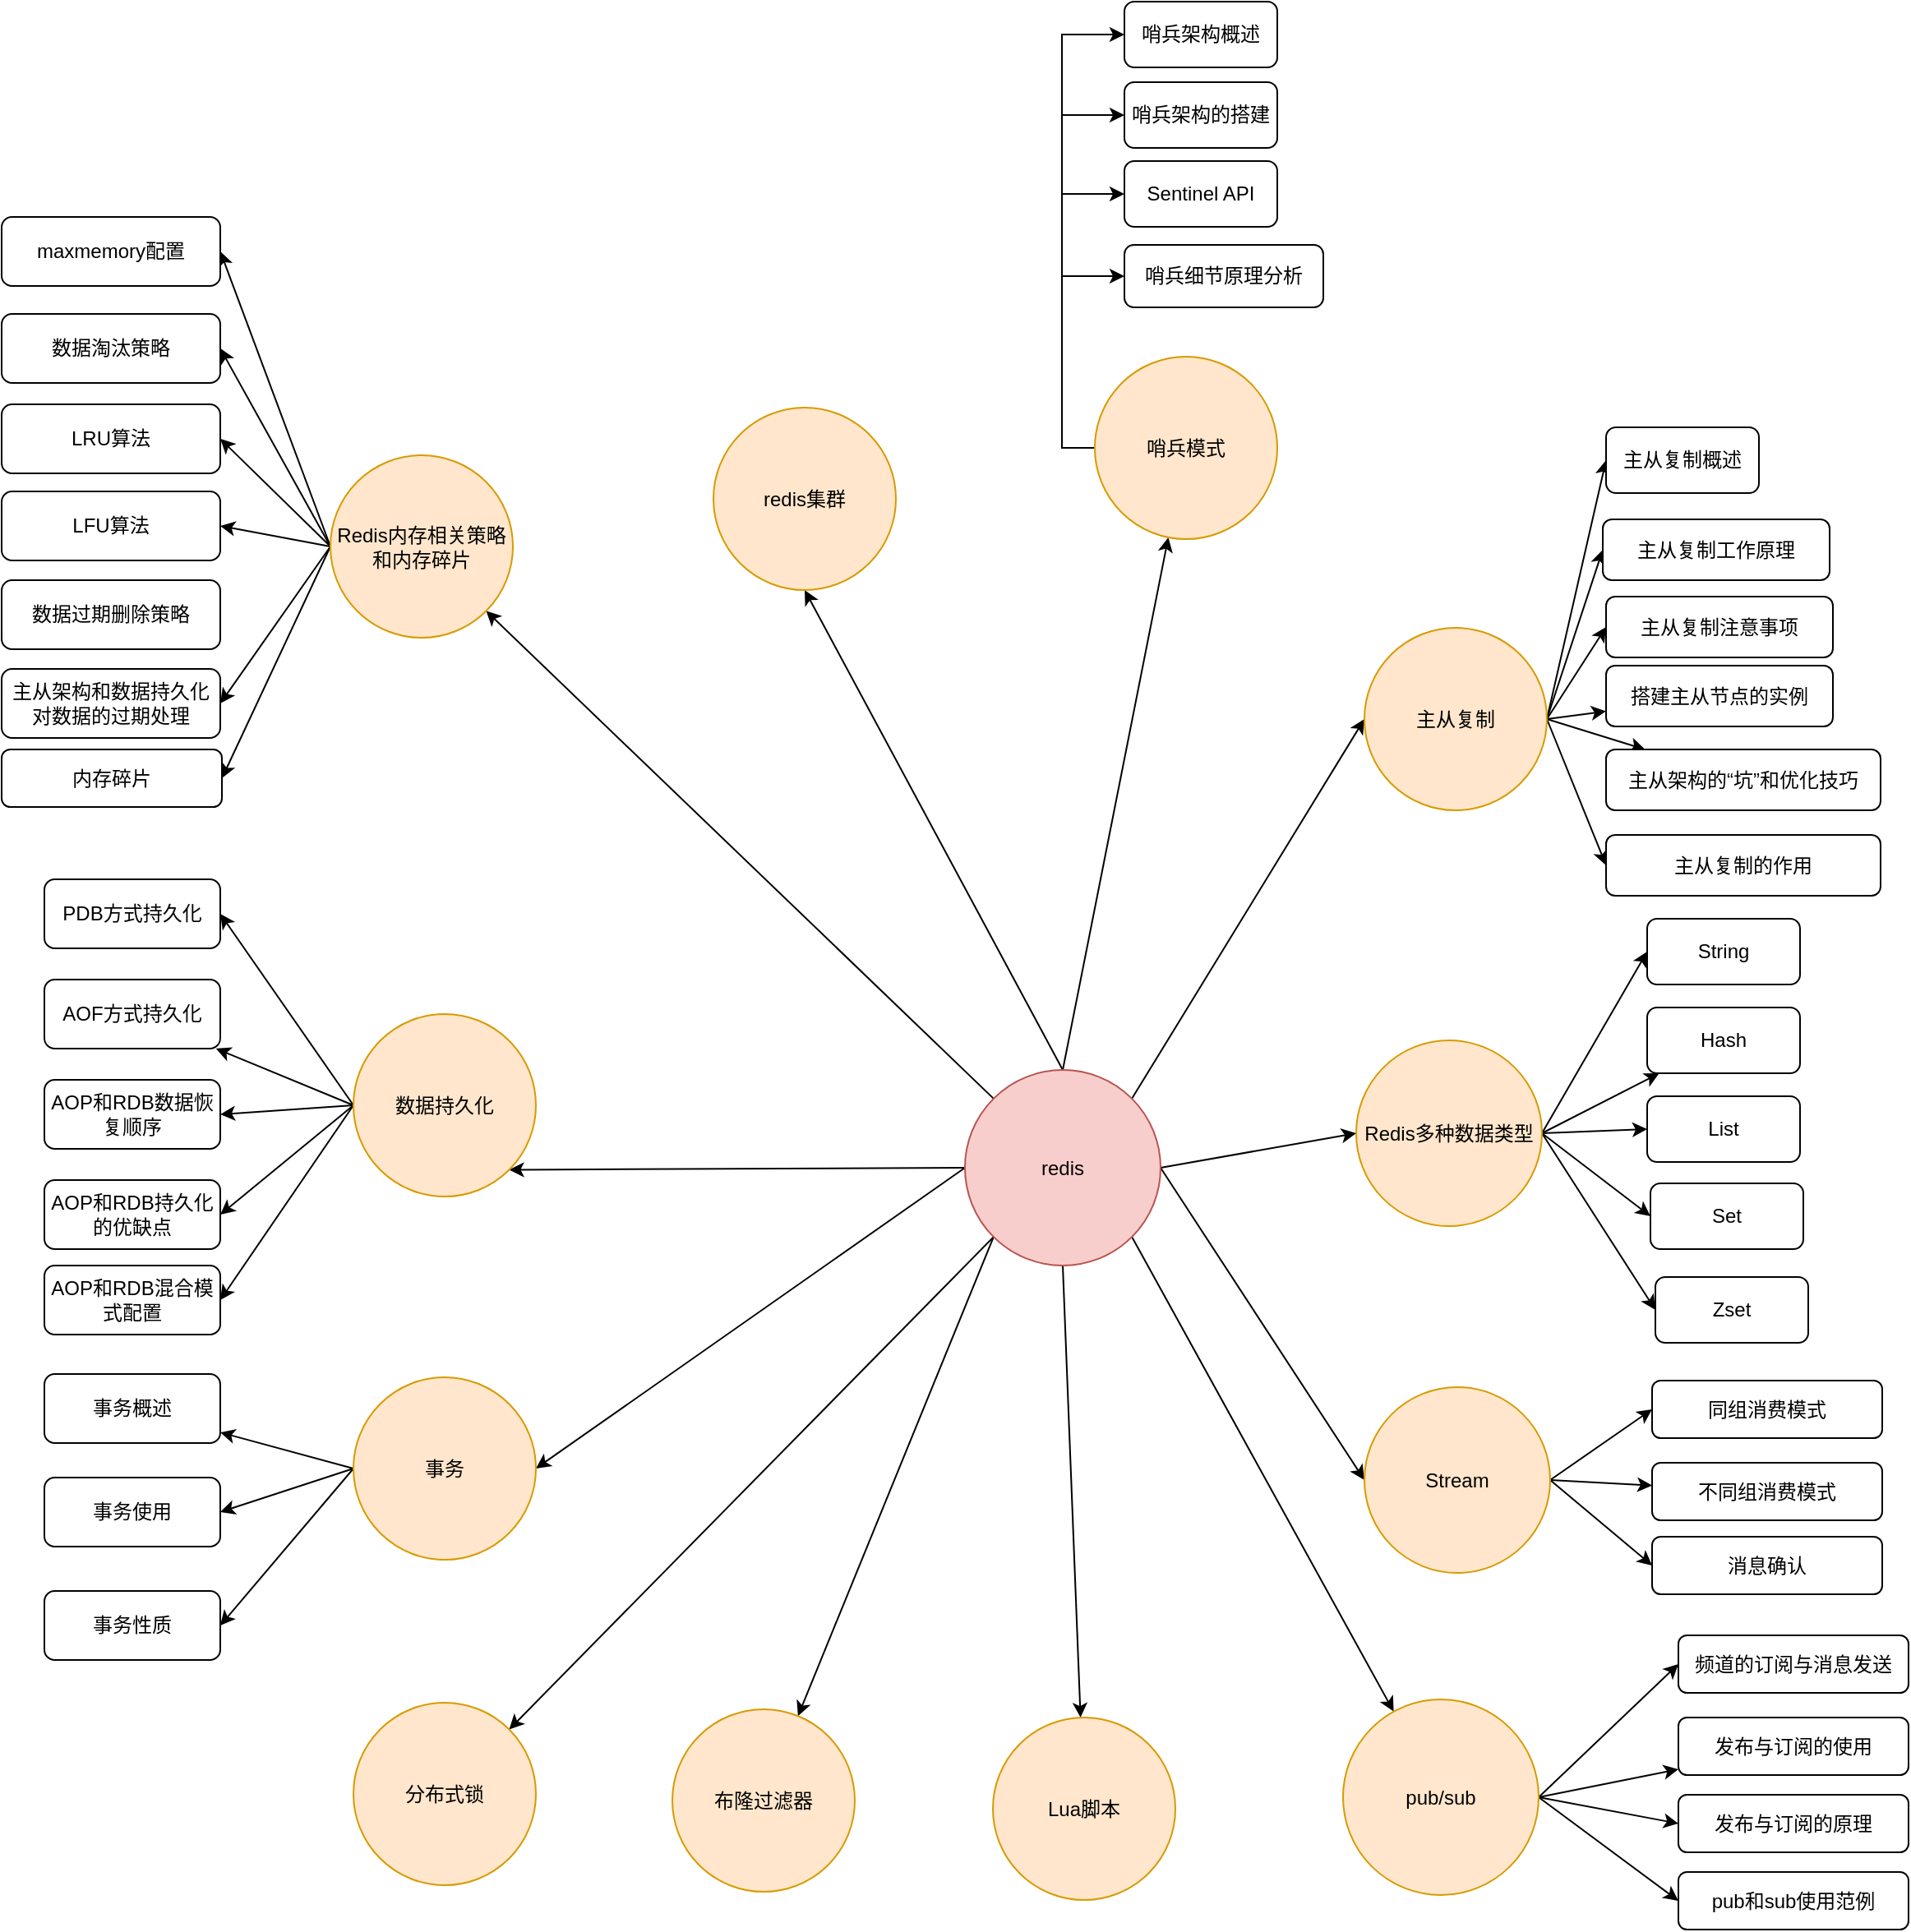 <mxfile version="21.2.8" type="device">
  <diagram name="第 1 页" id="2-SYM5lfsD9GtKTZFdou">
    <mxGraphModel dx="1434" dy="3180" grid="0" gridSize="10" guides="1" tooltips="1" connect="1" arrows="1" fold="1" page="1" pageScale="1" pageWidth="1654" pageHeight="2336" math="0" shadow="0">
      <root>
        <mxCell id="0" />
        <mxCell id="1" parent="0" />
        <mxCell id="FZ158toC4fLBrXG42H8F-3" style="rounded=0;orthogonalLoop=1;jettySize=auto;html=1;exitX=1;exitY=0.5;exitDx=0;exitDy=0;entryX=0;entryY=0.5;entryDx=0;entryDy=0;" edge="1" parent="1" source="FZ158toC4fLBrXG42H8F-1" target="FZ158toC4fLBrXG42H8F-2">
          <mxGeometry relative="1" as="geometry" />
        </mxCell>
        <mxCell id="FZ158toC4fLBrXG42H8F-15" style="rounded=0;orthogonalLoop=1;jettySize=auto;html=1;exitX=0;exitY=0.5;exitDx=0;exitDy=0;entryX=1;entryY=1;entryDx=0;entryDy=0;" edge="1" parent="1" source="FZ158toC4fLBrXG42H8F-1" target="FZ158toC4fLBrXG42H8F-14">
          <mxGeometry relative="1" as="geometry" />
        </mxCell>
        <mxCell id="FZ158toC4fLBrXG42H8F-36" style="rounded=0;orthogonalLoop=1;jettySize=auto;html=1;exitX=0.5;exitY=1;exitDx=0;exitDy=0;" edge="1" parent="1" source="FZ158toC4fLBrXG42H8F-1" target="FZ158toC4fLBrXG42H8F-35">
          <mxGeometry relative="1" as="geometry" />
        </mxCell>
        <mxCell id="FZ158toC4fLBrXG42H8F-38" style="rounded=0;orthogonalLoop=1;jettySize=auto;html=1;exitX=1;exitY=1;exitDx=0;exitDy=0;" edge="1" parent="1" source="FZ158toC4fLBrXG42H8F-1" target="FZ158toC4fLBrXG42H8F-37">
          <mxGeometry relative="1" as="geometry" />
        </mxCell>
        <mxCell id="FZ158toC4fLBrXG42H8F-50" style="rounded=0;orthogonalLoop=1;jettySize=auto;html=1;exitX=1;exitY=0.5;exitDx=0;exitDy=0;entryX=0;entryY=0.5;entryDx=0;entryDy=0;" edge="1" parent="1" source="FZ158toC4fLBrXG42H8F-1" target="FZ158toC4fLBrXG42H8F-49">
          <mxGeometry relative="1" as="geometry" />
        </mxCell>
        <mxCell id="FZ158toC4fLBrXG42H8F-61" style="rounded=0;orthogonalLoop=1;jettySize=auto;html=1;exitX=1;exitY=0;exitDx=0;exitDy=0;entryX=0;entryY=0.5;entryDx=0;entryDy=0;" edge="1" parent="1" source="FZ158toC4fLBrXG42H8F-1" target="FZ158toC4fLBrXG42H8F-59">
          <mxGeometry relative="1" as="geometry" />
        </mxCell>
        <mxCell id="FZ158toC4fLBrXG42H8F-78" style="rounded=0;orthogonalLoop=1;jettySize=auto;html=1;exitX=0.5;exitY=0;exitDx=0;exitDy=0;" edge="1" parent="1" source="FZ158toC4fLBrXG42H8F-1" target="FZ158toC4fLBrXG42H8F-77">
          <mxGeometry relative="1" as="geometry" />
        </mxCell>
        <mxCell id="FZ158toC4fLBrXG42H8F-88" style="rounded=0;orthogonalLoop=1;jettySize=auto;html=1;exitX=0;exitY=1;exitDx=0;exitDy=0;" edge="1" parent="1" source="FZ158toC4fLBrXG42H8F-1" target="FZ158toC4fLBrXG42H8F-87">
          <mxGeometry relative="1" as="geometry" />
        </mxCell>
        <mxCell id="FZ158toC4fLBrXG42H8F-91" style="rounded=0;orthogonalLoop=1;jettySize=auto;html=1;exitX=0;exitY=0;exitDx=0;exitDy=0;entryX=1;entryY=1;entryDx=0;entryDy=0;" edge="1" parent="1" source="FZ158toC4fLBrXG42H8F-1" target="FZ158toC4fLBrXG42H8F-89">
          <mxGeometry relative="1" as="geometry" />
        </mxCell>
        <mxCell id="FZ158toC4fLBrXG42H8F-105" style="rounded=0;orthogonalLoop=1;jettySize=auto;html=1;exitX=0;exitY=1;exitDx=0;exitDy=0;entryX=1;entryY=0;entryDx=0;entryDy=0;" edge="1" parent="1" source="FZ158toC4fLBrXG42H8F-1" target="FZ158toC4fLBrXG42H8F-104">
          <mxGeometry relative="1" as="geometry" />
        </mxCell>
        <mxCell id="FZ158toC4fLBrXG42H8F-106" style="rounded=0;orthogonalLoop=1;jettySize=auto;html=1;exitX=0;exitY=0.5;exitDx=0;exitDy=0;entryX=1;entryY=0.5;entryDx=0;entryDy=0;" edge="1" parent="1" source="FZ158toC4fLBrXG42H8F-1" target="FZ158toC4fLBrXG42H8F-26">
          <mxGeometry relative="1" as="geometry" />
        </mxCell>
        <mxCell id="FZ158toC4fLBrXG42H8F-108" style="rounded=0;orthogonalLoop=1;jettySize=auto;html=1;exitX=0.5;exitY=0;exitDx=0;exitDy=0;entryX=0.5;entryY=1;entryDx=0;entryDy=0;" edge="1" parent="1" source="FZ158toC4fLBrXG42H8F-1" target="FZ158toC4fLBrXG42H8F-107">
          <mxGeometry relative="1" as="geometry" />
        </mxCell>
        <mxCell id="FZ158toC4fLBrXG42H8F-1" value="redis" style="ellipse;whiteSpace=wrap;html=1;aspect=fixed;fillColor=#f8cecc;strokeColor=#b85450;" vertex="1" parent="1">
          <mxGeometry x="609" y="396" width="119" height="119" as="geometry" />
        </mxCell>
        <mxCell id="FZ158toC4fLBrXG42H8F-5" style="rounded=0;orthogonalLoop=1;jettySize=auto;html=1;exitX=1;exitY=0.5;exitDx=0;exitDy=0;entryX=0;entryY=0.5;entryDx=0;entryDy=0;" edge="1" parent="1" source="FZ158toC4fLBrXG42H8F-2" target="FZ158toC4fLBrXG42H8F-4">
          <mxGeometry relative="1" as="geometry" />
        </mxCell>
        <mxCell id="FZ158toC4fLBrXG42H8F-7" style="rounded=0;orthogonalLoop=1;jettySize=auto;html=1;exitX=1;exitY=0.5;exitDx=0;exitDy=0;" edge="1" parent="1" source="FZ158toC4fLBrXG42H8F-2" target="FZ158toC4fLBrXG42H8F-6">
          <mxGeometry relative="1" as="geometry" />
        </mxCell>
        <mxCell id="FZ158toC4fLBrXG42H8F-9" style="rounded=0;orthogonalLoop=1;jettySize=auto;html=1;exitX=1;exitY=0.5;exitDx=0;exitDy=0;entryX=0;entryY=0.5;entryDx=0;entryDy=0;" edge="1" parent="1" source="FZ158toC4fLBrXG42H8F-2" target="FZ158toC4fLBrXG42H8F-8">
          <mxGeometry relative="1" as="geometry" />
        </mxCell>
        <mxCell id="FZ158toC4fLBrXG42H8F-12" style="rounded=0;orthogonalLoop=1;jettySize=auto;html=1;exitX=1;exitY=0.5;exitDx=0;exitDy=0;entryX=0;entryY=0.5;entryDx=0;entryDy=0;" edge="1" parent="1" source="FZ158toC4fLBrXG42H8F-2" target="FZ158toC4fLBrXG42H8F-10">
          <mxGeometry relative="1" as="geometry" />
        </mxCell>
        <mxCell id="FZ158toC4fLBrXG42H8F-13" style="rounded=0;orthogonalLoop=1;jettySize=auto;html=1;exitX=1;exitY=0.5;exitDx=0;exitDy=0;entryX=0;entryY=0.5;entryDx=0;entryDy=0;" edge="1" parent="1" source="FZ158toC4fLBrXG42H8F-2" target="FZ158toC4fLBrXG42H8F-11">
          <mxGeometry relative="1" as="geometry" />
        </mxCell>
        <mxCell id="FZ158toC4fLBrXG42H8F-2" value="Redis多种数据类型" style="ellipse;whiteSpace=wrap;html=1;aspect=fixed;fillColor=#ffe6cc;strokeColor=#d79b00;" vertex="1" parent="1">
          <mxGeometry x="847" y="378" width="113" height="113" as="geometry" />
        </mxCell>
        <mxCell id="FZ158toC4fLBrXG42H8F-4" value="String" style="rounded=1;whiteSpace=wrap;html=1;" vertex="1" parent="1">
          <mxGeometry x="1024" y="304" width="93" height="40" as="geometry" />
        </mxCell>
        <mxCell id="FZ158toC4fLBrXG42H8F-6" value="Hash" style="rounded=1;whiteSpace=wrap;html=1;" vertex="1" parent="1">
          <mxGeometry x="1024" y="358" width="93" height="40" as="geometry" />
        </mxCell>
        <mxCell id="FZ158toC4fLBrXG42H8F-8" value="List" style="rounded=1;whiteSpace=wrap;html=1;" vertex="1" parent="1">
          <mxGeometry x="1024" y="412" width="93" height="40" as="geometry" />
        </mxCell>
        <mxCell id="FZ158toC4fLBrXG42H8F-10" value="Set" style="rounded=1;whiteSpace=wrap;html=1;" vertex="1" parent="1">
          <mxGeometry x="1026" y="465" width="93" height="40" as="geometry" />
        </mxCell>
        <mxCell id="FZ158toC4fLBrXG42H8F-11" value="Zset" style="rounded=1;whiteSpace=wrap;html=1;" vertex="1" parent="1">
          <mxGeometry x="1029" y="522" width="93" height="40" as="geometry" />
        </mxCell>
        <mxCell id="FZ158toC4fLBrXG42H8F-17" style="rounded=0;orthogonalLoop=1;jettySize=auto;html=1;exitX=0;exitY=0.5;exitDx=0;exitDy=0;entryX=1;entryY=0.5;entryDx=0;entryDy=0;" edge="1" parent="1" source="FZ158toC4fLBrXG42H8F-14" target="FZ158toC4fLBrXG42H8F-16">
          <mxGeometry relative="1" as="geometry" />
        </mxCell>
        <mxCell id="FZ158toC4fLBrXG42H8F-19" style="rounded=0;orthogonalLoop=1;jettySize=auto;html=1;exitX=0;exitY=0.5;exitDx=0;exitDy=0;" edge="1" parent="1" source="FZ158toC4fLBrXG42H8F-14" target="FZ158toC4fLBrXG42H8F-18">
          <mxGeometry relative="1" as="geometry" />
        </mxCell>
        <mxCell id="FZ158toC4fLBrXG42H8F-21" style="rounded=0;orthogonalLoop=1;jettySize=auto;html=1;exitX=0;exitY=0.5;exitDx=0;exitDy=0;entryX=1;entryY=0.5;entryDx=0;entryDy=0;" edge="1" parent="1" source="FZ158toC4fLBrXG42H8F-14" target="FZ158toC4fLBrXG42H8F-20">
          <mxGeometry relative="1" as="geometry" />
        </mxCell>
        <mxCell id="FZ158toC4fLBrXG42H8F-24" style="rounded=0;orthogonalLoop=1;jettySize=auto;html=1;exitX=0;exitY=0.5;exitDx=0;exitDy=0;entryX=1;entryY=0.5;entryDx=0;entryDy=0;" edge="1" parent="1" source="FZ158toC4fLBrXG42H8F-14" target="FZ158toC4fLBrXG42H8F-22">
          <mxGeometry relative="1" as="geometry" />
        </mxCell>
        <mxCell id="FZ158toC4fLBrXG42H8F-25" style="rounded=0;orthogonalLoop=1;jettySize=auto;html=1;exitX=0;exitY=0.5;exitDx=0;exitDy=0;entryX=1;entryY=0.5;entryDx=0;entryDy=0;" edge="1" parent="1" source="FZ158toC4fLBrXG42H8F-14" target="FZ158toC4fLBrXG42H8F-23">
          <mxGeometry relative="1" as="geometry" />
        </mxCell>
        <mxCell id="FZ158toC4fLBrXG42H8F-14" value="数据持久化" style="ellipse;whiteSpace=wrap;html=1;aspect=fixed;fillColor=#ffe6cc;strokeColor=#d79b00;" vertex="1" parent="1">
          <mxGeometry x="237" y="362" width="111" height="111" as="geometry" />
        </mxCell>
        <mxCell id="FZ158toC4fLBrXG42H8F-16" value="PDB方式持久化" style="rounded=1;whiteSpace=wrap;html=1;" vertex="1" parent="1">
          <mxGeometry x="49" y="280" width="107" height="42" as="geometry" />
        </mxCell>
        <mxCell id="FZ158toC4fLBrXG42H8F-18" value="AOF方式持久化" style="rounded=1;whiteSpace=wrap;html=1;" vertex="1" parent="1">
          <mxGeometry x="49" y="341" width="107" height="42" as="geometry" />
        </mxCell>
        <mxCell id="FZ158toC4fLBrXG42H8F-20" value="AOP和RDB数据恢复顺序" style="rounded=1;whiteSpace=wrap;html=1;" vertex="1" parent="1">
          <mxGeometry x="49" y="402" width="107" height="42" as="geometry" />
        </mxCell>
        <mxCell id="FZ158toC4fLBrXG42H8F-22" value="AOP和RDB持久化的优缺点" style="rounded=1;whiteSpace=wrap;html=1;" vertex="1" parent="1">
          <mxGeometry x="49" y="463" width="107" height="42" as="geometry" />
        </mxCell>
        <mxCell id="FZ158toC4fLBrXG42H8F-23" value="AOP和RDB混合模式配置" style="rounded=1;whiteSpace=wrap;html=1;" vertex="1" parent="1">
          <mxGeometry x="49" y="515" width="107" height="42" as="geometry" />
        </mxCell>
        <mxCell id="FZ158toC4fLBrXG42H8F-30" style="rounded=0;orthogonalLoop=1;jettySize=auto;html=1;exitX=0;exitY=0.5;exitDx=0;exitDy=0;" edge="1" parent="1" source="FZ158toC4fLBrXG42H8F-26" target="FZ158toC4fLBrXG42H8F-29">
          <mxGeometry relative="1" as="geometry" />
        </mxCell>
        <mxCell id="FZ158toC4fLBrXG42H8F-32" style="rounded=0;orthogonalLoop=1;jettySize=auto;html=1;exitX=0;exitY=0.5;exitDx=0;exitDy=0;entryX=1;entryY=0.5;entryDx=0;entryDy=0;" edge="1" parent="1" source="FZ158toC4fLBrXG42H8F-26" target="FZ158toC4fLBrXG42H8F-31">
          <mxGeometry relative="1" as="geometry" />
        </mxCell>
        <mxCell id="FZ158toC4fLBrXG42H8F-34" style="rounded=0;orthogonalLoop=1;jettySize=auto;html=1;exitX=0;exitY=0.5;exitDx=0;exitDy=0;entryX=1;entryY=0.5;entryDx=0;entryDy=0;" edge="1" parent="1" source="FZ158toC4fLBrXG42H8F-26" target="FZ158toC4fLBrXG42H8F-33">
          <mxGeometry relative="1" as="geometry" />
        </mxCell>
        <mxCell id="FZ158toC4fLBrXG42H8F-26" value="事务" style="ellipse;whiteSpace=wrap;html=1;aspect=fixed;fillColor=#ffe6cc;strokeColor=#d79b00;" vertex="1" parent="1">
          <mxGeometry x="237" y="583" width="111" height="111" as="geometry" />
        </mxCell>
        <mxCell id="FZ158toC4fLBrXG42H8F-29" value="事务概述" style="rounded=1;whiteSpace=wrap;html=1;" vertex="1" parent="1">
          <mxGeometry x="49" y="581" width="107" height="42" as="geometry" />
        </mxCell>
        <mxCell id="FZ158toC4fLBrXG42H8F-31" value="事务使用" style="rounded=1;whiteSpace=wrap;html=1;" vertex="1" parent="1">
          <mxGeometry x="49" y="644" width="107" height="42" as="geometry" />
        </mxCell>
        <mxCell id="FZ158toC4fLBrXG42H8F-33" value="事务性质" style="rounded=1;whiteSpace=wrap;html=1;" vertex="1" parent="1">
          <mxGeometry x="49" y="713" width="107" height="42" as="geometry" />
        </mxCell>
        <mxCell id="FZ158toC4fLBrXG42H8F-35" value="Lua脚本" style="ellipse;whiteSpace=wrap;html=1;aspect=fixed;fillColor=#ffe6cc;strokeColor=#d79b00;" vertex="1" parent="1">
          <mxGeometry x="626" y="790" width="111" height="111" as="geometry" />
        </mxCell>
        <mxCell id="FZ158toC4fLBrXG42H8F-43" style="rounded=0;orthogonalLoop=1;jettySize=auto;html=1;exitX=1;exitY=0.5;exitDx=0;exitDy=0;entryX=0;entryY=0.5;entryDx=0;entryDy=0;" edge="1" parent="1" source="FZ158toC4fLBrXG42H8F-37" target="FZ158toC4fLBrXG42H8F-39">
          <mxGeometry relative="1" as="geometry" />
        </mxCell>
        <mxCell id="FZ158toC4fLBrXG42H8F-44" style="rounded=0;orthogonalLoop=1;jettySize=auto;html=1;exitX=1;exitY=0.5;exitDx=0;exitDy=0;" edge="1" parent="1" source="FZ158toC4fLBrXG42H8F-37" target="FZ158toC4fLBrXG42H8F-40">
          <mxGeometry relative="1" as="geometry" />
        </mxCell>
        <mxCell id="FZ158toC4fLBrXG42H8F-45" style="rounded=0;orthogonalLoop=1;jettySize=auto;html=1;exitX=1;exitY=0.5;exitDx=0;exitDy=0;entryX=0;entryY=0.5;entryDx=0;entryDy=0;" edge="1" parent="1" source="FZ158toC4fLBrXG42H8F-37" target="FZ158toC4fLBrXG42H8F-41">
          <mxGeometry relative="1" as="geometry" />
        </mxCell>
        <mxCell id="FZ158toC4fLBrXG42H8F-47" style="rounded=0;orthogonalLoop=1;jettySize=auto;html=1;exitX=1;exitY=0.5;exitDx=0;exitDy=0;entryX=0;entryY=0.5;entryDx=0;entryDy=0;" edge="1" parent="1" source="FZ158toC4fLBrXG42H8F-37" target="FZ158toC4fLBrXG42H8F-42">
          <mxGeometry relative="1" as="geometry" />
        </mxCell>
        <mxCell id="FZ158toC4fLBrXG42H8F-37" value="pub/sub" style="ellipse;whiteSpace=wrap;html=1;aspect=fixed;fillColor=#ffe6cc;strokeColor=#d79b00;" vertex="1" parent="1">
          <mxGeometry x="839" y="779" width="119" height="119" as="geometry" />
        </mxCell>
        <mxCell id="FZ158toC4fLBrXG42H8F-39" value="频道的订阅与消息发送" style="rounded=1;whiteSpace=wrap;html=1;" vertex="1" parent="1">
          <mxGeometry x="1043" y="740" width="140" height="35" as="geometry" />
        </mxCell>
        <mxCell id="FZ158toC4fLBrXG42H8F-40" value="发布与订阅的使用" style="rounded=1;whiteSpace=wrap;html=1;" vertex="1" parent="1">
          <mxGeometry x="1043" y="790" width="140" height="35" as="geometry" />
        </mxCell>
        <mxCell id="FZ158toC4fLBrXG42H8F-41" value="发布与订阅的原理" style="rounded=1;whiteSpace=wrap;html=1;" vertex="1" parent="1">
          <mxGeometry x="1043" y="837" width="140" height="35" as="geometry" />
        </mxCell>
        <mxCell id="FZ158toC4fLBrXG42H8F-42" value="pub和sub使用范例" style="rounded=1;whiteSpace=wrap;html=1;" vertex="1" parent="1">
          <mxGeometry x="1043" y="884" width="140" height="35" as="geometry" />
        </mxCell>
        <mxCell id="FZ158toC4fLBrXG42H8F-56" style="rounded=0;orthogonalLoop=1;jettySize=auto;html=1;exitX=1;exitY=0.5;exitDx=0;exitDy=0;" edge="1" parent="1" source="FZ158toC4fLBrXG42H8F-49" target="FZ158toC4fLBrXG42H8F-52">
          <mxGeometry relative="1" as="geometry" />
        </mxCell>
        <mxCell id="FZ158toC4fLBrXG42H8F-57" style="rounded=0;orthogonalLoop=1;jettySize=auto;html=1;exitX=1;exitY=0.5;exitDx=0;exitDy=0;entryX=0;entryY=0.5;entryDx=0;entryDy=0;" edge="1" parent="1" source="FZ158toC4fLBrXG42H8F-49" target="FZ158toC4fLBrXG42H8F-53">
          <mxGeometry relative="1" as="geometry" />
        </mxCell>
        <mxCell id="FZ158toC4fLBrXG42H8F-58" style="rounded=0;orthogonalLoop=1;jettySize=auto;html=1;exitX=1;exitY=0.5;exitDx=0;exitDy=0;entryX=0;entryY=0.5;entryDx=0;entryDy=0;" edge="1" parent="1" source="FZ158toC4fLBrXG42H8F-49" target="FZ158toC4fLBrXG42H8F-51">
          <mxGeometry relative="1" as="geometry" />
        </mxCell>
        <mxCell id="FZ158toC4fLBrXG42H8F-49" value="Stream" style="ellipse;whiteSpace=wrap;html=1;aspect=fixed;fillColor=#ffe6cc;strokeColor=#d79b00;" vertex="1" parent="1">
          <mxGeometry x="852" y="589" width="113" height="113" as="geometry" />
        </mxCell>
        <mxCell id="FZ158toC4fLBrXG42H8F-51" value="同组消费模式" style="rounded=1;whiteSpace=wrap;html=1;" vertex="1" parent="1">
          <mxGeometry x="1027" y="585" width="140" height="35" as="geometry" />
        </mxCell>
        <mxCell id="FZ158toC4fLBrXG42H8F-52" value="不同组消费模式" style="rounded=1;whiteSpace=wrap;html=1;" vertex="1" parent="1">
          <mxGeometry x="1027" y="635" width="140" height="35" as="geometry" />
        </mxCell>
        <mxCell id="FZ158toC4fLBrXG42H8F-53" value="消息确认" style="rounded=1;whiteSpace=wrap;html=1;" vertex="1" parent="1">
          <mxGeometry x="1027" y="680" width="140" height="35" as="geometry" />
        </mxCell>
        <mxCell id="FZ158toC4fLBrXG42H8F-70" style="rounded=0;orthogonalLoop=1;jettySize=auto;html=1;exitX=1;exitY=0.5;exitDx=0;exitDy=0;entryX=0;entryY=0.5;entryDx=0;entryDy=0;" edge="1" parent="1" source="FZ158toC4fLBrXG42H8F-59" target="FZ158toC4fLBrXG42H8F-62">
          <mxGeometry relative="1" as="geometry" />
        </mxCell>
        <mxCell id="FZ158toC4fLBrXG42H8F-71" style="rounded=0;orthogonalLoop=1;jettySize=auto;html=1;exitX=1;exitY=0.5;exitDx=0;exitDy=0;entryX=0;entryY=0.5;entryDx=0;entryDy=0;" edge="1" parent="1" source="FZ158toC4fLBrXG42H8F-59" target="FZ158toC4fLBrXG42H8F-63">
          <mxGeometry relative="1" as="geometry" />
        </mxCell>
        <mxCell id="FZ158toC4fLBrXG42H8F-72" style="rounded=0;orthogonalLoop=1;jettySize=auto;html=1;exitX=1;exitY=0.5;exitDx=0;exitDy=0;entryX=0;entryY=0.5;entryDx=0;entryDy=0;" edge="1" parent="1" source="FZ158toC4fLBrXG42H8F-59" target="FZ158toC4fLBrXG42H8F-64">
          <mxGeometry relative="1" as="geometry" />
        </mxCell>
        <mxCell id="FZ158toC4fLBrXG42H8F-73" style="rounded=0;orthogonalLoop=1;jettySize=auto;html=1;exitX=1;exitY=0.5;exitDx=0;exitDy=0;" edge="1" parent="1" source="FZ158toC4fLBrXG42H8F-59" target="FZ158toC4fLBrXG42H8F-66">
          <mxGeometry relative="1" as="geometry" />
        </mxCell>
        <mxCell id="FZ158toC4fLBrXG42H8F-75" style="rounded=0;orthogonalLoop=1;jettySize=auto;html=1;exitX=1;exitY=0.5;exitDx=0;exitDy=0;entryX=0;entryY=0.5;entryDx=0;entryDy=0;" edge="1" parent="1" source="FZ158toC4fLBrXG42H8F-59" target="FZ158toC4fLBrXG42H8F-67">
          <mxGeometry relative="1" as="geometry" />
        </mxCell>
        <mxCell id="FZ158toC4fLBrXG42H8F-76" style="rounded=0;orthogonalLoop=1;jettySize=auto;html=1;exitX=1;exitY=0.5;exitDx=0;exitDy=0;entryX=0;entryY=0.75;entryDx=0;entryDy=0;" edge="1" parent="1" source="FZ158toC4fLBrXG42H8F-59" target="FZ158toC4fLBrXG42H8F-65">
          <mxGeometry relative="1" as="geometry" />
        </mxCell>
        <mxCell id="FZ158toC4fLBrXG42H8F-59" value="主从复制" style="ellipse;whiteSpace=wrap;html=1;aspect=fixed;fillColor=#ffe6cc;strokeColor=#d79b00;" vertex="1" parent="1">
          <mxGeometry x="852" y="127" width="111" height="111" as="geometry" />
        </mxCell>
        <mxCell id="FZ158toC4fLBrXG42H8F-62" value="主从复制概述" style="rounded=1;whiteSpace=wrap;html=1;" vertex="1" parent="1">
          <mxGeometry x="999" y="5" width="93" height="40" as="geometry" />
        </mxCell>
        <mxCell id="FZ158toC4fLBrXG42H8F-63" value="主从复制工作原理" style="rounded=1;whiteSpace=wrap;html=1;" vertex="1" parent="1">
          <mxGeometry x="997" y="61" width="138" height="37" as="geometry" />
        </mxCell>
        <mxCell id="FZ158toC4fLBrXG42H8F-64" value="主从复制注意事项" style="rounded=1;whiteSpace=wrap;html=1;" vertex="1" parent="1">
          <mxGeometry x="999" y="108" width="138" height="37" as="geometry" />
        </mxCell>
        <mxCell id="FZ158toC4fLBrXG42H8F-65" value="搭建主从节点的实例" style="rounded=1;whiteSpace=wrap;html=1;" vertex="1" parent="1">
          <mxGeometry x="999" y="150" width="138" height="37" as="geometry" />
        </mxCell>
        <mxCell id="FZ158toC4fLBrXG42H8F-66" value="主从架构的“坑”和优化技巧" style="rounded=1;whiteSpace=wrap;html=1;" vertex="1" parent="1">
          <mxGeometry x="999" y="201" width="167" height="37" as="geometry" />
        </mxCell>
        <mxCell id="FZ158toC4fLBrXG42H8F-67" value="主从复制的作用" style="rounded=1;whiteSpace=wrap;html=1;" vertex="1" parent="1">
          <mxGeometry x="999" y="253" width="167" height="37" as="geometry" />
        </mxCell>
        <mxCell id="FZ158toC4fLBrXG42H8F-83" style="edgeStyle=orthogonalEdgeStyle;rounded=0;orthogonalLoop=1;jettySize=auto;html=1;exitX=0;exitY=0.5;exitDx=0;exitDy=0;entryX=0;entryY=0.5;entryDx=0;entryDy=0;" edge="1" parent="1" source="FZ158toC4fLBrXG42H8F-77" target="FZ158toC4fLBrXG42H8F-79">
          <mxGeometry relative="1" as="geometry" />
        </mxCell>
        <mxCell id="FZ158toC4fLBrXG42H8F-84" style="edgeStyle=orthogonalEdgeStyle;rounded=0;orthogonalLoop=1;jettySize=auto;html=1;exitX=0;exitY=0.5;exitDx=0;exitDy=0;entryX=0;entryY=0.5;entryDx=0;entryDy=0;" edge="1" parent="1" source="FZ158toC4fLBrXG42H8F-77" target="FZ158toC4fLBrXG42H8F-80">
          <mxGeometry relative="1" as="geometry" />
        </mxCell>
        <mxCell id="FZ158toC4fLBrXG42H8F-85" style="edgeStyle=orthogonalEdgeStyle;rounded=0;orthogonalLoop=1;jettySize=auto;html=1;exitX=0;exitY=0.5;exitDx=0;exitDy=0;entryX=0;entryY=0.5;entryDx=0;entryDy=0;" edge="1" parent="1" source="FZ158toC4fLBrXG42H8F-77" target="FZ158toC4fLBrXG42H8F-81">
          <mxGeometry relative="1" as="geometry" />
        </mxCell>
        <mxCell id="FZ158toC4fLBrXG42H8F-86" style="edgeStyle=orthogonalEdgeStyle;rounded=0;orthogonalLoop=1;jettySize=auto;html=1;exitX=0;exitY=0.5;exitDx=0;exitDy=0;entryX=0;entryY=0.5;entryDx=0;entryDy=0;" edge="1" parent="1" source="FZ158toC4fLBrXG42H8F-77" target="FZ158toC4fLBrXG42H8F-82">
          <mxGeometry relative="1" as="geometry" />
        </mxCell>
        <mxCell id="FZ158toC4fLBrXG42H8F-77" value="哨兵模式" style="ellipse;whiteSpace=wrap;html=1;aspect=fixed;fillColor=#ffe6cc;strokeColor=#d79b00;" vertex="1" parent="1">
          <mxGeometry x="688" y="-38" width="111" height="111" as="geometry" />
        </mxCell>
        <mxCell id="FZ158toC4fLBrXG42H8F-79" value="哨兵架构概述" style="rounded=1;whiteSpace=wrap;html=1;" vertex="1" parent="1">
          <mxGeometry x="706" y="-254" width="93" height="40" as="geometry" />
        </mxCell>
        <mxCell id="FZ158toC4fLBrXG42H8F-80" value="哨兵架构的搭建" style="rounded=1;whiteSpace=wrap;html=1;" vertex="1" parent="1">
          <mxGeometry x="706" y="-205" width="93" height="40" as="geometry" />
        </mxCell>
        <mxCell id="FZ158toC4fLBrXG42H8F-81" value="Sentinel API" style="rounded=1;whiteSpace=wrap;html=1;" vertex="1" parent="1">
          <mxGeometry x="706" y="-157" width="93" height="40" as="geometry" />
        </mxCell>
        <mxCell id="FZ158toC4fLBrXG42H8F-82" value="哨兵细节原理分析" style="rounded=1;whiteSpace=wrap;html=1;" vertex="1" parent="1">
          <mxGeometry x="706" y="-106" width="121" height="38" as="geometry" />
        </mxCell>
        <mxCell id="FZ158toC4fLBrXG42H8F-87" value="布隆过滤器" style="ellipse;whiteSpace=wrap;html=1;aspect=fixed;fillColor=#ffe6cc;strokeColor=#d79b00;" vertex="1" parent="1">
          <mxGeometry x="431" y="785" width="111" height="111" as="geometry" />
        </mxCell>
        <mxCell id="FZ158toC4fLBrXG42H8F-98" style="rounded=0;orthogonalLoop=1;jettySize=auto;html=1;exitX=0;exitY=0.5;exitDx=0;exitDy=0;entryX=1;entryY=0.5;entryDx=0;entryDy=0;" edge="1" parent="1" source="FZ158toC4fLBrXG42H8F-89" target="FZ158toC4fLBrXG42H8F-90">
          <mxGeometry relative="1" as="geometry" />
        </mxCell>
        <mxCell id="FZ158toC4fLBrXG42H8F-99" style="rounded=0;orthogonalLoop=1;jettySize=auto;html=1;exitX=0;exitY=0.5;exitDx=0;exitDy=0;entryX=1;entryY=0.5;entryDx=0;entryDy=0;" edge="1" parent="1" source="FZ158toC4fLBrXG42H8F-89" target="FZ158toC4fLBrXG42H8F-92">
          <mxGeometry relative="1" as="geometry" />
        </mxCell>
        <mxCell id="FZ158toC4fLBrXG42H8F-100" style="rounded=0;orthogonalLoop=1;jettySize=auto;html=1;exitX=0;exitY=0.5;exitDx=0;exitDy=0;entryX=1;entryY=0.5;entryDx=0;entryDy=0;" edge="1" parent="1" source="FZ158toC4fLBrXG42H8F-89" target="FZ158toC4fLBrXG42H8F-93">
          <mxGeometry relative="1" as="geometry" />
        </mxCell>
        <mxCell id="FZ158toC4fLBrXG42H8F-101" style="rounded=0;orthogonalLoop=1;jettySize=auto;html=1;exitX=0;exitY=0.5;exitDx=0;exitDy=0;entryX=1;entryY=0.5;entryDx=0;entryDy=0;" edge="1" parent="1" source="FZ158toC4fLBrXG42H8F-89" target="FZ158toC4fLBrXG42H8F-94">
          <mxGeometry relative="1" as="geometry" />
        </mxCell>
        <mxCell id="FZ158toC4fLBrXG42H8F-102" style="rounded=0;orthogonalLoop=1;jettySize=auto;html=1;exitX=0;exitY=0.5;exitDx=0;exitDy=0;entryX=1;entryY=0.5;entryDx=0;entryDy=0;" edge="1" parent="1" source="FZ158toC4fLBrXG42H8F-89" target="FZ158toC4fLBrXG42H8F-96">
          <mxGeometry relative="1" as="geometry" />
        </mxCell>
        <mxCell id="FZ158toC4fLBrXG42H8F-103" style="rounded=0;orthogonalLoop=1;jettySize=auto;html=1;exitX=0;exitY=0.5;exitDx=0;exitDy=0;entryX=1;entryY=0.5;entryDx=0;entryDy=0;" edge="1" parent="1" source="FZ158toC4fLBrXG42H8F-89" target="FZ158toC4fLBrXG42H8F-97">
          <mxGeometry relative="1" as="geometry" />
        </mxCell>
        <mxCell id="FZ158toC4fLBrXG42H8F-89" value="Redis内存相关策略和内存碎片" style="ellipse;whiteSpace=wrap;html=1;aspect=fixed;fillColor=#ffe6cc;strokeColor=#d79b00;" vertex="1" parent="1">
          <mxGeometry x="223" y="22" width="111" height="111" as="geometry" />
        </mxCell>
        <mxCell id="FZ158toC4fLBrXG42H8F-90" value="maxmemory配置" style="rounded=1;whiteSpace=wrap;html=1;" vertex="1" parent="1">
          <mxGeometry x="23" y="-123" width="133" height="42" as="geometry" />
        </mxCell>
        <mxCell id="FZ158toC4fLBrXG42H8F-92" value="数据淘汰策略" style="rounded=1;whiteSpace=wrap;html=1;" vertex="1" parent="1">
          <mxGeometry x="23" y="-64" width="133" height="42" as="geometry" />
        </mxCell>
        <mxCell id="FZ158toC4fLBrXG42H8F-93" value="LRU算法" style="rounded=1;whiteSpace=wrap;html=1;" vertex="1" parent="1">
          <mxGeometry x="23" y="-9" width="133" height="42" as="geometry" />
        </mxCell>
        <mxCell id="FZ158toC4fLBrXG42H8F-94" value="LFU算法" style="rounded=1;whiteSpace=wrap;html=1;" vertex="1" parent="1">
          <mxGeometry x="23" y="44" width="133" height="42" as="geometry" />
        </mxCell>
        <mxCell id="FZ158toC4fLBrXG42H8F-95" value="数据过期删除策略" style="rounded=1;whiteSpace=wrap;html=1;" vertex="1" parent="1">
          <mxGeometry x="23" y="98" width="133" height="42" as="geometry" />
        </mxCell>
        <mxCell id="FZ158toC4fLBrXG42H8F-96" value="主从架构和数据持久化对数据的过期处理" style="rounded=1;whiteSpace=wrap;html=1;" vertex="1" parent="1">
          <mxGeometry x="23" y="152" width="133" height="42" as="geometry" />
        </mxCell>
        <mxCell id="FZ158toC4fLBrXG42H8F-97" value="内存碎片" style="rounded=1;whiteSpace=wrap;html=1;" vertex="1" parent="1">
          <mxGeometry x="23" y="201" width="134" height="35" as="geometry" />
        </mxCell>
        <mxCell id="FZ158toC4fLBrXG42H8F-104" value="分布式锁" style="ellipse;whiteSpace=wrap;html=1;aspect=fixed;fillColor=#ffe6cc;strokeColor=#d79b00;" vertex="1" parent="1">
          <mxGeometry x="237" y="781" width="111" height="111" as="geometry" />
        </mxCell>
        <mxCell id="FZ158toC4fLBrXG42H8F-107" value="redis集群" style="ellipse;whiteSpace=wrap;html=1;aspect=fixed;fillColor=#ffe6cc;strokeColor=#d79b00;" vertex="1" parent="1">
          <mxGeometry x="456" y="-7" width="111" height="111" as="geometry" />
        </mxCell>
      </root>
    </mxGraphModel>
  </diagram>
</mxfile>
